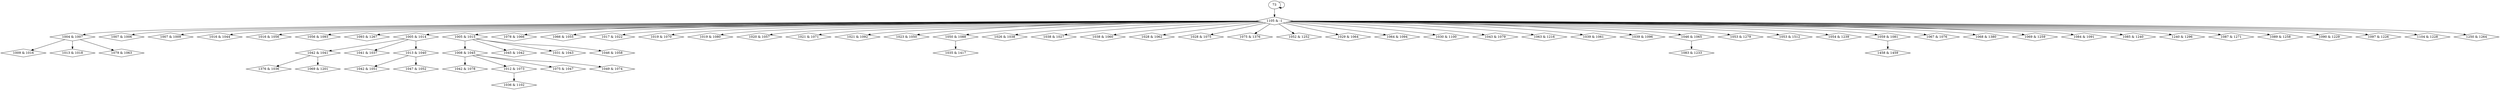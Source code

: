 digraph {
0 [label = "1004 & 1007", shape = diamond];
1 [label = "1007 & 1006", shape = diamond];
2 [label = "1007 & 1009", shape = diamond];
3 [label = "1009 & 1016", shape = diamond];
4 [label = "1016 & 1044", shape = diamond];
5 [label = "1016 & 1056", shape = diamond];
6 [label = "1056 & 1093", shape = diamond];
7 [label = "1093 & 1267", shape = diamond];
8 [label = "1005 & 1014", shape = diamond];
9 [label = "1005 & 1015", shape = diamond];
10 [label = "1008 & 1045", shape = diamond];
11 [label = "1045 & 1042", shape = diamond];
12 [label = "1042 & 1041", shape = diamond];
13 [label = "1042 & 1051", shape = diamond];
14 [label = "1042 & 1078", shape = diamond];
15 [label = "1041 & 1037", shape = diamond];
16 [label = "1078 & 1066", shape = diamond];
17 [label = "1066 & 1055", shape = diamond];
18 [label = "1013 & 1018", shape = diamond];
19 [label = "1013 & 1040", shape = diamond];
20 [label = "1012 & 1073", shape = diamond];
21 [label = "1017 & 1022", shape = diamond];
22 [label = "1019 & 1070", shape = diamond];
23 [label = "1019 & 1080", shape = diamond];
24 [label = "1020 & 1057", shape = diamond];
25 [label = "1021 & 1071", shape = diamond];
26 [label = "1021 & 1092", shape = diamond];
27 [label = "1023 & 1050", shape = diamond];
28 [label = "1050 & 1088", shape = diamond];
29 [label = "1026 & 1038", shape = diamond];
30 [label = "1038 & 1027", shape = diamond];
31 [label = "1038 & 1060", shape = diamond];
32 [label = "1028 & 1062", shape = diamond];
33 [label = "1028 & 1075", shape = diamond];
34 [label = "1075 & 1047", shape = diamond];
35 [label = "1075 & 1376", shape = diamond];
36 [label = "1047 & 1052", shape = diamond];
37 [label = "1052 & 1252", shape = diamond];
38 [label = "1376 & 1036", shape = diamond];
39 [label = "1036 & 1102", shape = diamond];
40 [label = "1029 & 1064", shape = diamond];
41 [label = "1064 & 1094", shape = diamond];
42 [label = "1030 & 1100", shape = diamond];
43 [label = "1031 & 1043", shape = diamond];
44 [label = "1043 & 1079", shape = diamond];
45 [label = "1079 & 1063", shape = diamond];
46 [label = "1063 & 1216", shape = diamond];
47 [label = "1035 & 1417", shape = diamond];
48 [label = "1039 & 1061", shape = diamond];
49 [label = "1039 & 1096", shape = diamond];
50 [label = "1046 & 1058", shape = diamond];
51 [label = "1046 & 1065", shape = diamond];
52 [label = "1049 & 1074", shape = diamond];
53 [label = "1053 & 1279", shape = diamond];
54 [label = "1053 & 1512", shape = diamond];
55 [label = "1054 & 1239", shape = diamond];
56 [label = "1059 & 1081", shape = diamond];
57 [label = "1067 & 1076", shape = diamond];
58 [label = "1068 & 1380", shape = diamond];
59 [label = "1069 & 1201", shape = diamond];
60 [label = "1069 & 1259", shape = diamond];
61 [label = "1083 & 1233", shape = diamond];
62 [label = "1084 & 1091", shape = diamond];
63 [label = "1085 & 1240", shape = diamond];
64 [label = "1240 & 1296", shape = diamond];
65 [label = "1087 & 1271", shape = diamond];
66 [label = "1089 & 1258", shape = diamond];
67 [label = "1090 & 1229", shape = diamond];
68 [label = "1097 & 1226", shape = diamond];
69 [label = "1104 & 1228", shape = diamond];
70 [label = "1105 & -1", shape = diamond];
71 [label = "1250 & 1264", shape = diamond];
72 [label = "1458 & 1459", shape = diamond];
70 -> 0;
70 -> 1;
70 -> 2;
0 -> 3;
70 -> 4;
70 -> 5;
70 -> 6;
70 -> 7;
70 -> 8;
70 -> 9;
9 -> 10;
9 -> 11;
8 -> 12;
19 -> 13;
10 -> 14;
8 -> 15;
70 -> 16;
70 -> 17;
0 -> 18;
8 -> 19;
10 -> 20;
70 -> 21;
70 -> 22;
70 -> 23;
70 -> 24;
70 -> 25;
70 -> 26;
70 -> 27;
70 -> 28;
70 -> 29;
70 -> 30;
70 -> 31;
70 -> 32;
70 -> 33;
10 -> 34;
70 -> 35;
19 -> 36;
70 -> 37;
12 -> 38;
20 -> 39;
70 -> 40;
70 -> 41;
70 -> 42;
9 -> 43;
70 -> 44;
0 -> 45;
70 -> 46;
28 -> 47;
70 -> 48;
70 -> 49;
9 -> 50;
70 -> 51;
10 -> 52;
70 -> 53;
70 -> 54;
70 -> 55;
70 -> 56;
70 -> 57;
70 -> 58;
12 -> 59;
70 -> 60;
51 -> 61;
70 -> 62;
70 -> 63;
70 -> 64;
70 -> 65;
70 -> 66;
70 -> 67;
70 -> 68;
70 -> 69;
73 -> 70;
70 -> 71;
56 -> 72;
73 -> 73;
}
